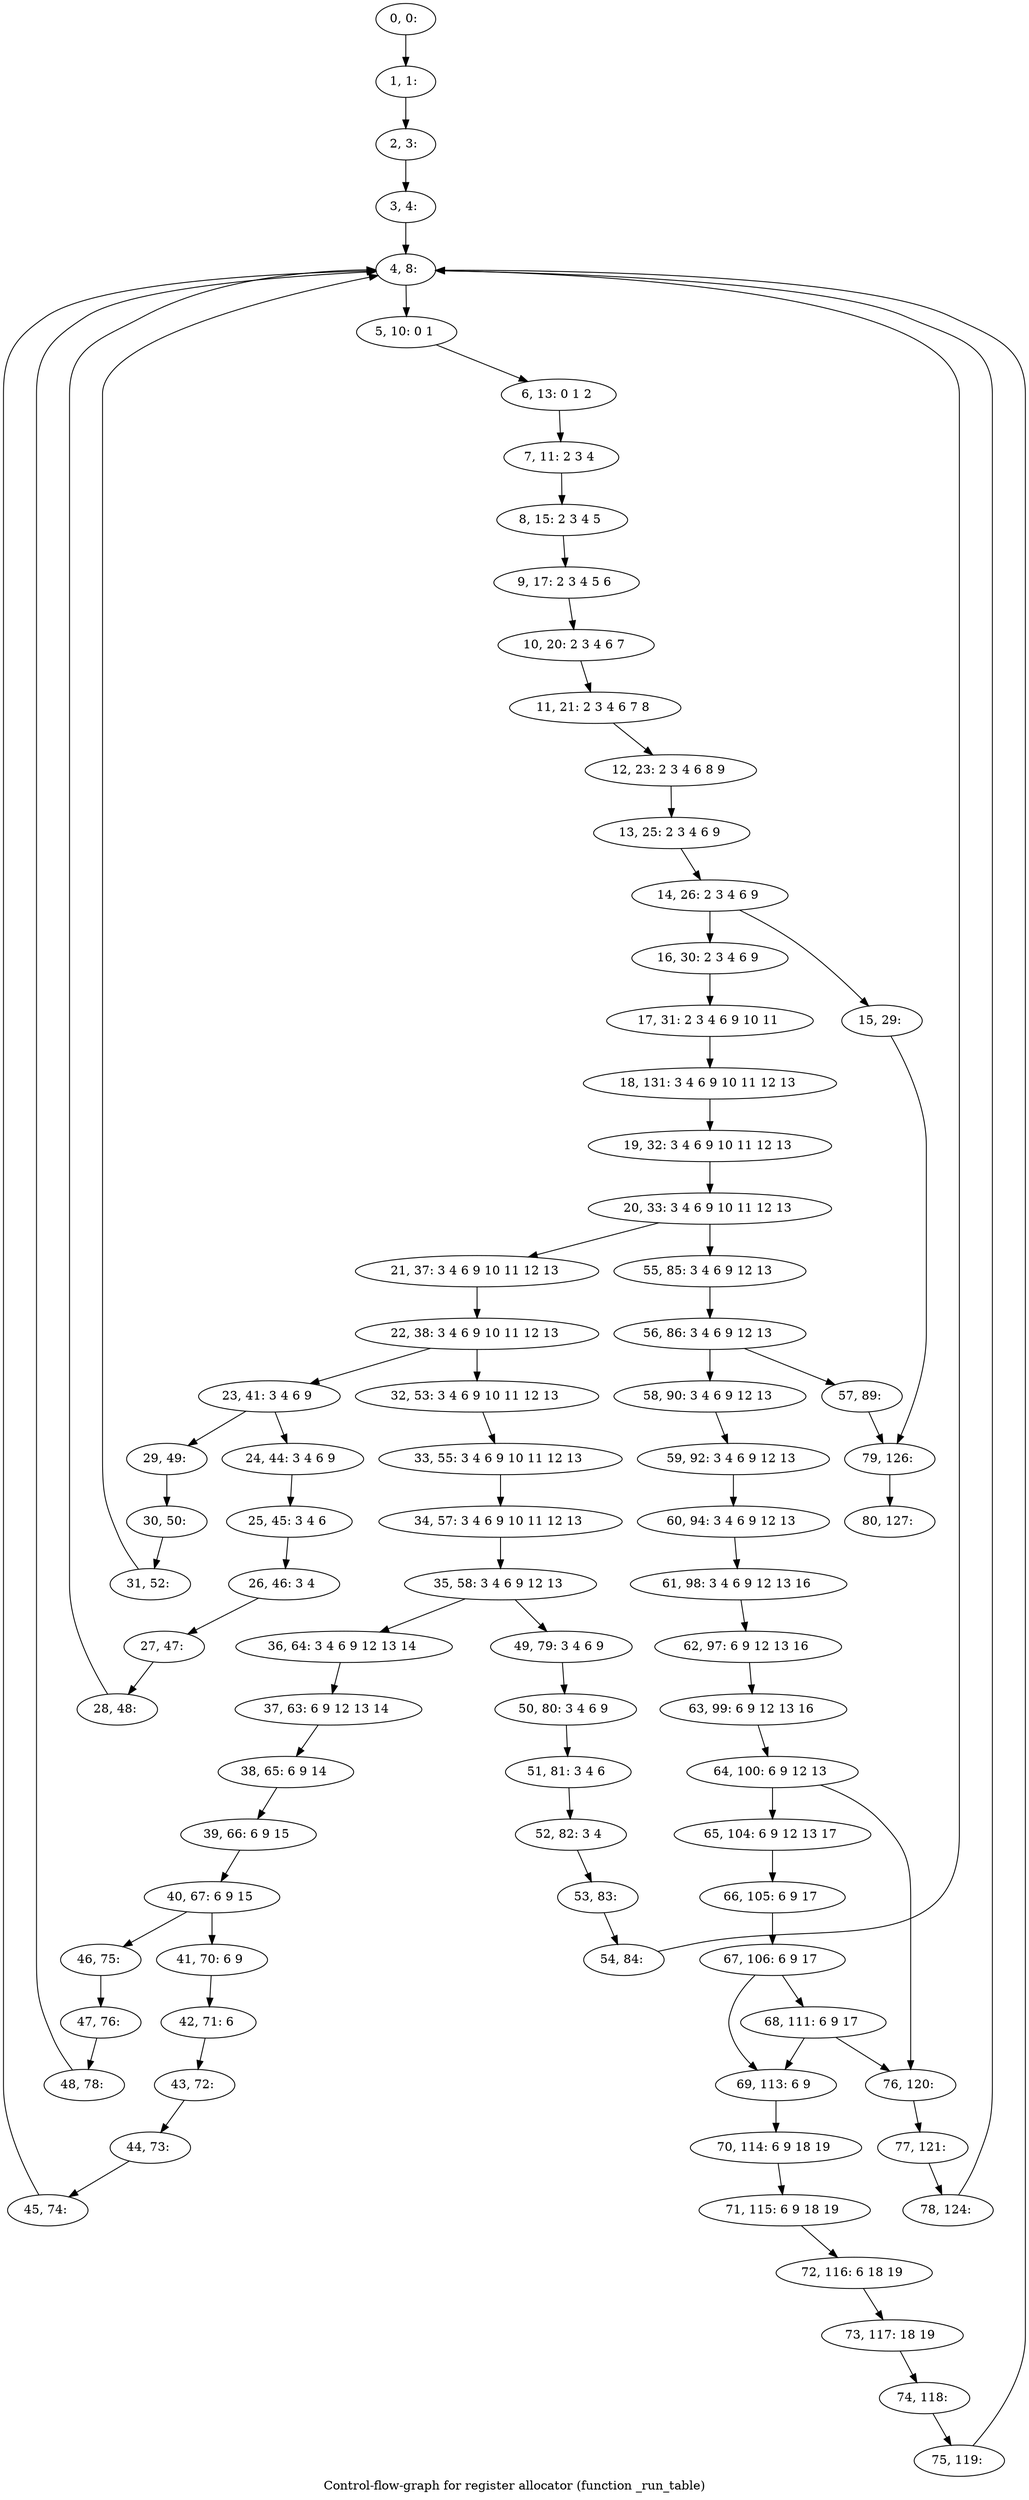 digraph G {
graph [label="Control-flow-graph for register allocator (function _run_table)"]
0[label="0, 0: "];
1[label="1, 1: "];
2[label="2, 3: "];
3[label="3, 4: "];
4[label="4, 8: "];
5[label="5, 10: 0 1 "];
6[label="6, 13: 0 1 2 "];
7[label="7, 11: 2 3 4 "];
8[label="8, 15: 2 3 4 5 "];
9[label="9, 17: 2 3 4 5 6 "];
10[label="10, 20: 2 3 4 6 7 "];
11[label="11, 21: 2 3 4 6 7 8 "];
12[label="12, 23: 2 3 4 6 8 9 "];
13[label="13, 25: 2 3 4 6 9 "];
14[label="14, 26: 2 3 4 6 9 "];
15[label="15, 29: "];
16[label="16, 30: 2 3 4 6 9 "];
17[label="17, 31: 2 3 4 6 9 10 11 "];
18[label="18, 131: 3 4 6 9 10 11 12 13 "];
19[label="19, 32: 3 4 6 9 10 11 12 13 "];
20[label="20, 33: 3 4 6 9 10 11 12 13 "];
21[label="21, 37: 3 4 6 9 10 11 12 13 "];
22[label="22, 38: 3 4 6 9 10 11 12 13 "];
23[label="23, 41: 3 4 6 9 "];
24[label="24, 44: 3 4 6 9 "];
25[label="25, 45: 3 4 6 "];
26[label="26, 46: 3 4 "];
27[label="27, 47: "];
28[label="28, 48: "];
29[label="29, 49: "];
30[label="30, 50: "];
31[label="31, 52: "];
32[label="32, 53: 3 4 6 9 10 11 12 13 "];
33[label="33, 55: 3 4 6 9 10 11 12 13 "];
34[label="34, 57: 3 4 6 9 10 11 12 13 "];
35[label="35, 58: 3 4 6 9 12 13 "];
36[label="36, 64: 3 4 6 9 12 13 14 "];
37[label="37, 63: 6 9 12 13 14 "];
38[label="38, 65: 6 9 14 "];
39[label="39, 66: 6 9 15 "];
40[label="40, 67: 6 9 15 "];
41[label="41, 70: 6 9 "];
42[label="42, 71: 6 "];
43[label="43, 72: "];
44[label="44, 73: "];
45[label="45, 74: "];
46[label="46, 75: "];
47[label="47, 76: "];
48[label="48, 78: "];
49[label="49, 79: 3 4 6 9 "];
50[label="50, 80: 3 4 6 9 "];
51[label="51, 81: 3 4 6 "];
52[label="52, 82: 3 4 "];
53[label="53, 83: "];
54[label="54, 84: "];
55[label="55, 85: 3 4 6 9 12 13 "];
56[label="56, 86: 3 4 6 9 12 13 "];
57[label="57, 89: "];
58[label="58, 90: 3 4 6 9 12 13 "];
59[label="59, 92: 3 4 6 9 12 13 "];
60[label="60, 94: 3 4 6 9 12 13 "];
61[label="61, 98: 3 4 6 9 12 13 16 "];
62[label="62, 97: 6 9 12 13 16 "];
63[label="63, 99: 6 9 12 13 16 "];
64[label="64, 100: 6 9 12 13 "];
65[label="65, 104: 6 9 12 13 17 "];
66[label="66, 105: 6 9 17 "];
67[label="67, 106: 6 9 17 "];
68[label="68, 111: 6 9 17 "];
69[label="69, 113: 6 9 "];
70[label="70, 114: 6 9 18 19 "];
71[label="71, 115: 6 9 18 19 "];
72[label="72, 116: 6 18 19 "];
73[label="73, 117: 18 19 "];
74[label="74, 118: "];
75[label="75, 119: "];
76[label="76, 120: "];
77[label="77, 121: "];
78[label="78, 124: "];
79[label="79, 126: "];
80[label="80, 127: "];
0->1 ;
1->2 ;
2->3 ;
3->4 ;
4->5 ;
5->6 ;
6->7 ;
7->8 ;
8->9 ;
9->10 ;
10->11 ;
11->12 ;
12->13 ;
13->14 ;
14->15 ;
14->16 ;
15->79 ;
16->17 ;
17->18 ;
18->19 ;
19->20 ;
20->21 ;
20->55 ;
21->22 ;
22->23 ;
22->32 ;
23->24 ;
23->29 ;
24->25 ;
25->26 ;
26->27 ;
27->28 ;
28->4 ;
29->30 ;
30->31 ;
31->4 ;
32->33 ;
33->34 ;
34->35 ;
35->36 ;
35->49 ;
36->37 ;
37->38 ;
38->39 ;
39->40 ;
40->41 ;
40->46 ;
41->42 ;
42->43 ;
43->44 ;
44->45 ;
45->4 ;
46->47 ;
47->48 ;
48->4 ;
49->50 ;
50->51 ;
51->52 ;
52->53 ;
53->54 ;
54->4 ;
55->56 ;
56->57 ;
56->58 ;
57->79 ;
58->59 ;
59->60 ;
60->61 ;
61->62 ;
62->63 ;
63->64 ;
64->65 ;
64->76 ;
65->66 ;
66->67 ;
67->68 ;
67->69 ;
68->69 ;
68->76 ;
69->70 ;
70->71 ;
71->72 ;
72->73 ;
73->74 ;
74->75 ;
75->4 ;
76->77 ;
77->78 ;
78->4 ;
79->80 ;
}
